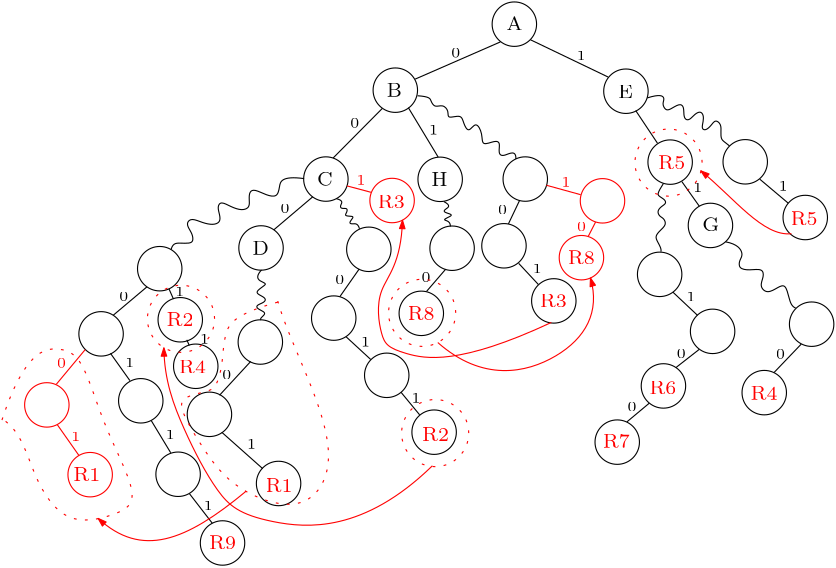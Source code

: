 <?xml version="1.0"?>
<!DOCTYPE ipe SYSTEM "ipe.dtd">
<ipe version="70218" creator="Ipe 7.2.28">
<info created="D:20241121153112" modified="D:20241121154730"/>
<ipestyle name="basic">
<symbol name="arrow/arc(spx)">
<path stroke="sym-stroke" fill="sym-stroke" pen="sym-pen">
0 0 m
-1 0.333 l
-1 -0.333 l
h
</path>
</symbol>
<symbol name="arrow/farc(spx)">
<path stroke="sym-stroke" fill="white" pen="sym-pen">
0 0 m
-1 0.333 l
-1 -0.333 l
h
</path>
</symbol>
<symbol name="arrow/ptarc(spx)">
<path stroke="sym-stroke" fill="sym-stroke" pen="sym-pen">
0 0 m
-1 0.333 l
-0.8 0 l
-1 -0.333 l
h
</path>
</symbol>
<symbol name="arrow/fptarc(spx)">
<path stroke="sym-stroke" fill="white" pen="sym-pen">
0 0 m
-1 0.333 l
-0.8 0 l
-1 -0.333 l
h
</path>
</symbol>
<symbol name="mark/circle(sx)" transformations="translations">
<path fill="sym-stroke">
0.6 0 0 0.6 0 0 e
0.4 0 0 0.4 0 0 e
</path>
</symbol>
<symbol name="mark/disk(sx)" transformations="translations">
<path fill="sym-stroke">
0.6 0 0 0.6 0 0 e
</path>
</symbol>
<symbol name="mark/fdisk(sfx)" transformations="translations">
<group>
<path fill="sym-fill">
0.5 0 0 0.5 0 0 e
</path>
<path fill="sym-stroke" fillrule="eofill">
0.6 0 0 0.6 0 0 e
0.4 0 0 0.4 0 0 e
</path>
</group>
</symbol>
<symbol name="mark/box(sx)" transformations="translations">
<path fill="sym-stroke" fillrule="eofill">
-0.6 -0.6 m
0.6 -0.6 l
0.6 0.6 l
-0.6 0.6 l
h
-0.4 -0.4 m
0.4 -0.4 l
0.4 0.4 l
-0.4 0.4 l
h
</path>
</symbol>
<symbol name="mark/square(sx)" transformations="translations">
<path fill="sym-stroke">
-0.6 -0.6 m
0.6 -0.6 l
0.6 0.6 l
-0.6 0.6 l
h
</path>
</symbol>
<symbol name="mark/fsquare(sfx)" transformations="translations">
<group>
<path fill="sym-fill">
-0.5 -0.5 m
0.5 -0.5 l
0.5 0.5 l
-0.5 0.5 l
h
</path>
<path fill="sym-stroke" fillrule="eofill">
-0.6 -0.6 m
0.6 -0.6 l
0.6 0.6 l
-0.6 0.6 l
h
-0.4 -0.4 m
0.4 -0.4 l
0.4 0.4 l
-0.4 0.4 l
h
</path>
</group>
</symbol>
<symbol name="mark/cross(sx)" transformations="translations">
<group>
<path fill="sym-stroke">
-0.43 -0.57 m
0.57 0.43 l
0.43 0.57 l
-0.57 -0.43 l
h
</path>
<path fill="sym-stroke">
-0.43 0.57 m
0.57 -0.43 l
0.43 -0.57 l
-0.57 0.43 l
h
</path>
</group>
</symbol>
<symbol name="arrow/fnormal(spx)">
<path stroke="sym-stroke" fill="white" pen="sym-pen">
0 0 m
-1 0.333 l
-1 -0.333 l
h
</path>
</symbol>
<symbol name="arrow/pointed(spx)">
<path stroke="sym-stroke" fill="sym-stroke" pen="sym-pen">
0 0 m
-1 0.333 l
-0.8 0 l
-1 -0.333 l
h
</path>
</symbol>
<symbol name="arrow/fpointed(spx)">
<path stroke="sym-stroke" fill="white" pen="sym-pen">
0 0 m
-1 0.333 l
-0.8 0 l
-1 -0.333 l
h
</path>
</symbol>
<symbol name="arrow/linear(spx)">
<path stroke="sym-stroke" pen="sym-pen">
-1 0.333 m
0 0 l
-1 -0.333 l
</path>
</symbol>
<symbol name="arrow/fdouble(spx)">
<path stroke="sym-stroke" fill="white" pen="sym-pen">
0 0 m
-1 0.333 l
-1 -0.333 l
h
-1 0 m
-2 0.333 l
-2 -0.333 l
h
</path>
</symbol>
<symbol name="arrow/double(spx)">
<path stroke="sym-stroke" fill="sym-stroke" pen="sym-pen">
0 0 m
-1 0.333 l
-1 -0.333 l
h
-1 0 m
-2 0.333 l
-2 -0.333 l
h
</path>
</symbol>
<symbol name="arrow/mid-normal(spx)">
<path stroke="sym-stroke" fill="sym-stroke" pen="sym-pen">
0.5 0 m
-0.5 0.333 l
-0.5 -0.333 l
h
</path>
</symbol>
<symbol name="arrow/mid-fnormal(spx)">
<path stroke="sym-stroke" fill="white" pen="sym-pen">
0.5 0 m
-0.5 0.333 l
-0.5 -0.333 l
h
</path>
</symbol>
<symbol name="arrow/mid-pointed(spx)">
<path stroke="sym-stroke" fill="sym-stroke" pen="sym-pen">
0.5 0 m
-0.5 0.333 l
-0.3 0 l
-0.5 -0.333 l
h
</path>
</symbol>
<symbol name="arrow/mid-fpointed(spx)">
<path stroke="sym-stroke" fill="white" pen="sym-pen">
0.5 0 m
-0.5 0.333 l
-0.3 0 l
-0.5 -0.333 l
h
</path>
</symbol>
<symbol name="arrow/mid-double(spx)">
<path stroke="sym-stroke" fill="sym-stroke" pen="sym-pen">
1 0 m
0 0.333 l
0 -0.333 l
h
0 0 m
-1 0.333 l
-1 -0.333 l
h
</path>
</symbol>
<symbol name="arrow/mid-fdouble(spx)">
<path stroke="sym-stroke" fill="white" pen="sym-pen">
1 0 m
0 0.333 l
0 -0.333 l
h
0 0 m
-1 0.333 l
-1 -0.333 l
h
</path>
</symbol>
<anglesize name="22.5 deg" value="22.5"/>
<anglesize name="30 deg" value="30"/>
<anglesize name="45 deg" value="45"/>
<anglesize name="60 deg" value="60"/>
<anglesize name="90 deg" value="90"/>
<arrowsize name="large" value="10"/>
<arrowsize name="small" value="5"/>
<arrowsize name="tiny" value="3"/>
<color name="blue" value="0 0 1"/>
<color name="brown" value="0.647 0.165 0.165"/>
<color name="darkblue" value="0 0 0.545"/>
<color name="darkcyan" value="0 0.545 0.545"/>
<color name="darkgray" value="0.663"/>
<color name="darkgreen" value="0 0.392 0"/>
<color name="darkmagenta" value="0.545 0 0.545"/>
<color name="darkorange" value="1 0.549 0"/>
<color name="darkred" value="0.545 0 0"/>
<color name="gold" value="1 0.843 0"/>
<color name="gray" value="0.745"/>
<color name="green" value="0 1 0"/>
<color name="lightblue" value="0.678 0.847 0.902"/>
<color name="lightcyan" value="0.878 1 1"/>
<color name="lightgray" value="0.827"/>
<color name="lightgreen" value="0.565 0.933 0.565"/>
<color name="lightyellow" value="1 1 0.878"/>
<color name="navy" value="0 0 0.502"/>
<color name="orange" value="1 0.647 0"/>
<color name="pink" value="1 0.753 0.796"/>
<color name="purple" value="0.627 0.125 0.941"/>
<color name="red" value="1 0 0"/>
<color name="seagreen" value="0.18 0.545 0.341"/>
<color name="turquoise" value="0.251 0.878 0.816"/>
<color name="violet" value="0.933 0.51 0.933"/>
<color name="yellow" value="1 1 0"/>
<dashstyle name="dash dot dotted" value="[4 2 1 2 1 2] 0"/>
<dashstyle name="dash dotted" value="[4 2 1 2] 0"/>
<dashstyle name="dashed" value="[4] 0"/>
<dashstyle name="dotted" value="[1 3] 0"/>
<gridsize name="10 pts (~3.5 mm)" value="10"/>
<gridsize name="14 pts (~5 mm)" value="14"/>
<gridsize name="16 pts (~6 mm)" value="16"/>
<gridsize name="20 pts (~7 mm)" value="20"/>
<gridsize name="28 pts (~10 mm)" value="28"/>
<gridsize name="32 pts (~12 mm)" value="32"/>
<gridsize name="4 pts" value="4"/>
<gridsize name="56 pts (~20 mm)" value="56"/>
<gridsize name="8 pts (~3 mm)" value="8"/>
<opacity name="10%" value="0.1"/>
<opacity name="30%" value="0.3"/>
<opacity name="50%" value="0.5"/>
<opacity name="75%" value="0.75"/>
<pen name="fat" value="1.2"/>
<pen name="heavier" value="0.8"/>
<pen name="ultrafat" value="2"/>
<symbolsize name="large" value="5"/>
<symbolsize name="small" value="2"/>
<symbolsize name="tiny" value="1.1"/>
<textsize name="Huge" value="\Huge"/>
<textsize name="LARGE" value="\LARGE"/>
<textsize name="Large" value="\Large"/>
<textsize name="footnote" value="\footnotesize"/>
<textsize name="huge" value="\huge"/>
<textsize name="large" value="\large"/>
<textsize name="script" value="\scriptsize"/>
<textsize name="small" value="\small"/>
<textsize name="tiny" value="\tiny"/>
<textstyle name="center" begin="\begin{center}" end="\end{center}"/>
<textstyle name="item" begin="\begin{itemize}\item{}" end="\end{itemize}"/>
<textstyle name="itemize" begin="\begin{itemize}" end="\end{itemize}"/>
<tiling name="falling" angle="-60" step="4" width="1"/>
<tiling name="rising" angle="30" step="4" width="1"/>
</ipestyle>
<page>
<layer name="alpha"/>
<view layers="alpha" active="alpha"/>
<path layer="alpha" matrix="1 0 0 1 52.071 41.427" stroke="black">
8 0 0 8 232 672 e
</path>
<path matrix="1 0 0 1 9.217 17.6658" stroke="black">
8 0 0 8 232 672 e
</path>
<path matrix="1 0 0 1 92.2358 17.2868" stroke="black">
8 0 0 8 232 672 e
</path>
<text matrix="1 0 0 1 50.9338 39.1525" transformations="translations" pos="230.174 672.121" stroke="black" type="label" width="5.881" height="4.765" depth="0" valign="baseline" size="script">A</text>
<text matrix="1 0 0 1 7.8453 15.1438" transformations="translations" pos="230.174 672.121" stroke="black" type="label" width="5.569" height="4.765" depth="0" valign="baseline" size="script">B</text>
<text matrix="1 0 0 1 91.2432 14.6384" transformations="translations" pos="230.174 672.121" stroke="black" type="label" width="5.355" height="4.765" depth="0" valign="baseline" size="script">E</text>
<path matrix="1 0 0 1 -15.7803 -14.3343" stroke="black">
8 0 0 8 232 672 e
</path>
<text matrix="1 0 0 1 -17.152 -16.8563" transformations="translations" pos="230.174 672.121" stroke="black" type="label" width="5.687" height="4.765" depth="0" valign="baseline" size="script">C</text>
<path matrix="1 0 0 1 25.3626 -14.4316" stroke="black">
8 0 0 8 232 672 e
</path>
<text matrix="1 0 0 1 23.9909 -16.9536" transformations="translations" pos="230.174 672.121" stroke="black" type="label" width="5.881" height="4.765" depth="0" valign="baseline" size="script">H</text>
<path matrix="1 0 0 1 52.071 41.427" stroke="black">
226.972 665.617 m
196.276 652.215 l
</path>
<path matrix="1 0 0 1 52.071 41.427" stroke="black">
237.828 666.365 m
265.754 652.964 l
</path>
<path matrix="1 0 0 1 52.071 41.427" stroke="black">
184.471 641.676 m
166.772 623.843 l
</path>
<path matrix="1 0 0 1 52.071 41.427" stroke="black">
193.831 641.942 m
204.566 624.154 l
</path>
<text matrix="1 0 0 1 52.7625 39.6405" transformations="translations" pos="208.458 661.775" stroke="black" type="label" width="3.39" height="3.21" depth="0" valign="baseline" size="tiny">0</text>
<text matrix="1 0 0 1 97.9437 38.6611" transformations="translations" pos="208.458 661.775" stroke="black" type="label" width="3.39" height="3.21" depth="0" valign="baseline" size="tiny">1</text>
<path matrix="1 0 0 1 -39.124 -39.137" stroke="black">
8 0 0 8 232 672 e
</path>
<text matrix="1 0 0 1 -40.4957 -41.659" transformations="translations" pos="230.174 672.121" stroke="black" type="label" width="5.998" height="4.765" depth="0" valign="baseline" size="script">D</text>
<path matrix="1 0 0 1 -0.3155 -39.6234" stroke="black">
8 0 0 8 232 672 e
</path>
<path matrix="1 0 0 1 56.0003 -14.3345" stroke="black">
8 0 0 8 232 672 e
</path>
<path matrix="1 0 0 1 52.071 41.427" stroke="black">
197.15 646.228 m
201.527 645.936
201.819 644.477
203.278 641.851
206.293 643.213
208.53 640.684
207.655 637.766
213.004 639.614
213.588 636.501
215.533 632.514
218.159 637.377
220.688 632.416
220.104 627.942
225.259 630.276
227.01 629.304
226.135 625.608
227.788 623.857
232.652 626.872
232.554 623.468 c
</path>
<path matrix="1 0 0 1 48.333 -38.3597" stroke="black">
8 0 0 8 232 672 e
</path>
<path matrix="1 0 0 1 66.2762 -58.1983" stroke="black">
8 0 0 8 232 672 e
</path>
<path matrix="1 0 0 1 52.071 41.427" stroke="black">
233.852 608.483 m
229.86 600.1 l
</path>
<path matrix="1 0 0 1 52.071 41.427" stroke="black">
233.541 585.901 m
240.654 578.265 l
</path>
<path matrix="1 0 0 1 29.6583 -39.2351" stroke="black">
8 0 0 8 232 672 e
</path>
<path matrix="1 0 0 1 52.071 41.427" stroke="black">
206.635 608.12 m
209.455 606.661
206.732 605.299
206.538 604.327
208.775 603.743
209.747 603.16
207.705 602.284
206.44 601.506
207.802 601.312
208.969 600.436
208.969 599.172 c
</path>
<path matrix="1 0 0 1 18.5706 -62.676" stroke="black">
8 0 0 8 232 672 e
</path>
<text matrix="1 0 0 1 50.7455 37.9116" transformations="translations" pos="194.858 568.999" stroke="red" type="label" width="9.755" height="4.765" depth="0" valign="baseline" size="script">R8</text>
<path matrix="1 0 0 1 52.071 41.427" stroke="black">
207.297 583.819 m
200.377 575.79 l
</path>
<text matrix="1 0 0 1 98.3521 42.508" transformations="translations" pos="194.858 568.999" stroke="red" type="label" width="9.755" height="4.765" depth="0" valign="baseline" size="script">R3</text>
<path matrix="1 0 0 1 52.071 41.427" stroke="black">
159.425 609.862 m
145.364 597.933 l
</path>
<path matrix="1 0 0 1 52.071 41.427" stroke="black">
167.982 609.158 m
170.577 608.51
169.109 606.7
169.587 605.437
172.011 605.915
171.738 604.241
170.714 602.91
173.548 602.876
174.265 602.568
172.25 600.383
173.616 599.939
175.699 600.383
176.245 598.334 c
</path>
<path matrix="1 0 0 1 -12.9513 -64.39" stroke="black">
8 0 0 8 232 672 e
</path>
<path matrix="1 0 0 1 6.1292 -84.987" stroke="black">
8 0 0 8 232 672 e
</path>
<path matrix="1 0 0 1 23.1878 -105.457" stroke="black">
8 0 0 8 232 672 e
</path>
<path matrix="1 0 0 1 52.071 41.427" stroke="black">
176.159 583.884 m
169.185 573.914 l
</path>
<path matrix="1 0 0 1 52.071 41.427" stroke="black">
171.375 559.506 m
180.308 551.265 l
</path>
<path matrix="1 0 0 1 52.071 41.427" stroke="black">
191.208 539.469 m
197.907 531.351 l
</path>
<text matrix="1 0 0 1 55.9347 -5.6541" transformations="translations" pos="194.858 568.999" stroke="red" type="label" width="9.755" height="4.765" depth="0" valign="baseline" size="script">R2</text>
<path matrix="1 0 0 1 -39.3769 -73.002" stroke="black">
8 0 0 8 232 672 e
</path>
<path matrix="1 0 0 1 -57.699 -99.032" stroke="black">
8 0 0 8 232 672 e
</path>
<path matrix="1 0 0 1 -32.8061 -123.925" stroke="black">
8 0 0 8 232 672 e
</path>
<path matrix="1 0 0 1 52.071 41.427" stroke="black">
140.978 583.529 m
138.212 580.475
142.476 578.804
142.592 578.227
139.192 576.037
139.307 574.827
142.707 573.444
142.188 571.831
139.134 570.908
139.192 569.641
142.015 568.488
142.419 567.451
140.229 565.952
140.805 565.491 c
</path>
<path matrix="1 0 0 1 52.071 41.427" stroke="black">
136.971 550.459 m
125.964 538.53 l
h
</path>
<path matrix="1 0 0 1 52.071 41.427" stroke="black">
126.771 524.987 m
141.294 512.078 l
h
</path>
<text matrix="1 0 0 1 -0.3683 -23.9953" transformations="translations" pos="194.858 568.999" stroke="red" type="label" width="9.755" height="4.765" depth="0" valign="baseline" size="script">R1</text>
<path matrix="1 0 0 1 -75.593 -46.6012" stroke="black">
8 0 0 8 232 672 e
</path>
<path matrix="1 0 0 1 -96.706 -70.061" stroke="black">
8 0 0 8 232 672 e
</path>
<path matrix="1 0 0 1 -82.417 -94.16" stroke="black">
8 0 0 8 232 672 e
</path>
<path matrix="1 0 0 1 -68.981 -120.605" stroke="black">
8 0 0 8 232 672 e
</path>
<path matrix="1 0 0 1 -52.986 -145.344" stroke="black">
8 0 0 8 232 672 e
</path>
<path matrix="1 0 0 1 52.071 41.427" stroke="black">
156.308 616.403 m
147.998 617.526
147.474 612.884
146.575 609.664
142.832 610.338
138.415 612.659
136.618 611.761
136.468 609.065
136.842 605.996
133.997 604.798
129.954 606.22
126.361 608.317
125.013 606.295
125.986 603.301
126.211 600.68
123.591 599.632
119.772 600.456
115.804 602.252
114.007 600.605
114.606 598.659
116.104 596.488
116.478 593.792
115.056 593.044
111.761 593.193
109.291 593.193
108.542 591.471
108.467 590.872 c
</path>
<path matrix="1 0 0 1 52.071 41.427" stroke="black">
99.7504 577.455 m
87.6403 567.253 l
</path>
<path matrix="1 0 0 1 52.071 41.427" stroke="black">
86.5971 553.497 m
93.6001 543.673 l
</path>
<path matrix="1 0 0 1 52.071 41.427" stroke="black">
101.284 529.278 m
108.287 517.704 l
</path>
<path matrix="1 0 0 1 52.071 41.427" stroke="black">
114.998 503.017 m
123.266 492.318 l
</path>
<text matrix="1 0 0 1 -20.7126 -44.5925" transformations="translations" pos="194.858 568.999" stroke="red" type="label" width="9.755" height="4.765" depth="0" valign="baseline" size="script">R9</text>
<text matrix="1 0 0 1 16.4835 14.3594" transformations="translations" pos="208.458 661.775" stroke="black" type="label" width="3.39" height="3.21" depth="0" valign="baseline" size="tiny">0</text>
<text matrix="1 0 0 1 -8.633 -16.3386" transformations="translations" pos="208.458 661.775" stroke="black" type="label" width="3.39" height="3.21" depth="0" valign="baseline" size="tiny">0</text>
<text matrix="1 0 0 1 11.0662 -41.9475" transformations="translations" pos="208.458 661.775" stroke="black" type="label" width="3.39" height="3.21" depth="0" valign="baseline" size="tiny">0</text>
<text matrix="1 0 0 1 -29.6455 -76.257" transformations="translations" pos="208.458 661.775" stroke="black" type="label" width="3.39" height="3.21" depth="0" valign="baseline" size="tiny">0</text>
<text matrix="1 0 0 1 -66.746 -48.0214" transformations="translations" pos="208.458 661.775" stroke="black" type="label" width="3.39" height="3.21" depth="0" valign="baseline" size="tiny">0</text>
<text matrix="1 0 0 1 42.0925 -41.1267" transformations="translations" pos="208.458 661.775" stroke="black" type="label" width="3.39" height="3.21" depth="0" valign="baseline" size="tiny">0</text>
<text matrix="1 0 0 1 69.6714 -16.831" transformations="translations" pos="208.458 661.775" stroke="black" type="label" width="3.39" height="3.21" depth="0" valign="baseline" size="tiny">0</text>
<text matrix="1 0 0 1 44.7559 11.9032" transformations="translations" pos="208.458 661.775" stroke="black" type="label" width="3.39" height="3.21" depth="0" valign="baseline" size="tiny">1</text>
<text matrix="1 0 0 1 82.1844 -38.0014" transformations="translations" pos="208.458 661.775" stroke="black" type="label" width="3.39" height="3.21" depth="0" valign="baseline" size="tiny">1</text>
<text matrix="1 0 0 1 20.296 -64.431" transformations="translations" pos="208.458 661.775" stroke="black" type="label" width="3.39" height="3.21" depth="0" valign="baseline" size="tiny">1</text>
<text matrix="1 0 0 1 38.5178 -84.623" transformations="translations" pos="208.458 661.775" stroke="black" type="label" width="3.39" height="3.21" depth="0" valign="baseline" size="tiny">1</text>
<text matrix="1 0 0 1 -64.575 -71.818" transformations="translations" pos="208.458 661.775" stroke="black" type="label" width="3.39" height="3.21" depth="0" valign="baseline" size="tiny">1</text>
<text matrix="1 0 0 1 -49.964 -97.756" transformations="translations" pos="208.458 661.775" stroke="black" type="label" width="3.39" height="3.21" depth="0" valign="baseline" size="tiny">1</text>
<text matrix="1 0 0 1 -36.3392 -123.365" transformations="translations" pos="208.458 661.775" stroke="black" type="label" width="3.39" height="3.21" depth="0" valign="baseline" size="tiny">1</text>
<text matrix="1 0 0 1 -20.744 -101.203" transformations="translations" pos="208.458 661.775" stroke="black" type="label" width="3.39" height="3.21" depth="0" valign="baseline" size="tiny">1</text>
<path matrix="1 0 0 1 108.157 -8.2383" stroke="black">
8 0 0 8 232 672 e
</path>
<text matrix="1 0 0 1 105.648 -10.8867" transformations="translations" pos="230.174 672.121" stroke="red" type="label" width="9.755" height="4.765" depth="0" valign="baseline" size="script">R5</text>
<path matrix="1 0 0 1 52.071 41.427" stroke="black">
275.691 640.884 m
283.528 629.127 l
</path>
<path matrix="1 0 0 1 135.185 -8.1229" stroke="black">
8 0 0 8 232 672 e
</path>
<path matrix="1 0 0 1 156.796 -28.1778" stroke="black">
8 0 0 8 232 672 e
</path>
<path matrix="1 0 0 1 122.663 -31.0333" stroke="black">
8 0 0 8 232 672 e
</path>
<path matrix="1 0 0 1 104.377 -48.6381" stroke="black">
8 0 0 8 232 672 e
</path>
<path matrix="1 0 0 1 123.441 -69.161" stroke="black">
8 0 0 8 232 672 e
</path>
<path matrix="1 0 0 1 105.739 -88.808" stroke="black">
8 0 0 8 232 672 e
</path>
<path matrix="1 0 0 1 89.1065 -109.039" stroke="black">
8 0 0 8 232 672 e
</path>
<path matrix="1 0 0 1 52.071 41.427" stroke="black">
279.835 645.449 m
284.388 646.89
286.463 645.507
285.08 643.432
286.405 640.954
287.961 641.127
291.477 643.547
293.09 642.395
292.917 639.225
293.551 637.554
295.107 637.439
296.951 639.686
299.026 640.724
300.121 639.283
300.063 637.093
299.314 634.327
300.812 633.635
302.829 635.422
304.328 637.785
306.518 635.998
306.345 633.174
306.345 630.35
307.613 629.659
309.457 628.16 c
</path>
<path matrix="1 0 0 1 52.071 41.427" stroke="black">
292.317 615.296 m
298.585 606.461 l
</path>
<path matrix="1 0 0 1 52.071 41.427" stroke="black">
285.676 614.667 m
283.414 611.163
283.725 610.142
286.253 608.9
286.697 607.392
284.967 606.461
283.325 604.686
284.257 602.734
285.765 602.202
286.874 599.851
284.346 597.633
282.66 595.637
283.414 593.818
285.055 591.024
284.745 590.092 c
</path>
<path matrix="1 0 0 1 52.071 41.427" stroke="black">
289.1 575.497 m
297.917 567.199 l
</path>
<path matrix="1 0 0 1 52.071 41.427" stroke="black">
298.551 554.924 m
290.137 548.354 l
</path>
<path matrix="1 0 0 1 52.071 41.427" stroke="black">
280.571 535.56 m
272.503 528.818 l
</path>
<path matrix="1 0 0 1 159.091 -66.581" stroke="black">
8 0 0 8 232 672 e
</path>
<path matrix="1 0 0 1 142.032 -91.221" stroke="black">
8 0 0 8 232 672 e
</path>
<path matrix="1 0 0 1 52.071 41.427" stroke="black">
308.045 593.641 m
312.367 592.834
314.73 589.146
313.001 587.244
312.655 583.96
316.516 583.326
321.472 584.132
321.876 581.078
320.147 577.62
323.028 574.797
327.005 577.39
329.656 578.485
330.866 573.413
331.788 570.359
333.286 569.783 c
</path>
<path matrix="1 0 0 1 52.071 41.427" stroke="black">
335.288 556.841 m
325.484 546.594 l
</path>
<path matrix="1 0 0 1 52.071 41.427" stroke="black">
320.341 616.199 m
330.599 607.555 l
</path>
<text matrix="1 0 0 1 133.947 -68.592" transformations="translations" pos="208.458 661.775" stroke="black" type="label" width="3.39" height="3.21" depth="0" valign="baseline" size="tiny">0</text>
<text matrix="1 0 0 1 116.244 -87.753" transformations="translations" pos="208.458 661.775" stroke="black" type="label" width="3.39" height="3.21" depth="0" valign="baseline" size="tiny">0</text>
<text matrix="1 0 0 1 170.666 -8.2881" transformations="translations" pos="208.458 661.775" stroke="black" type="label" width="3.39" height="3.21" depth="0" valign="baseline" size="tiny">1</text>
<text matrix="1 0 0 1 139.969 -8.7806" transformations="translations" pos="208.458 661.775" stroke="black" type="label" width="3.39" height="3.21" depth="0" valign="baseline" size="tiny">1</text>
<text matrix="1 0 0 1 137.506 -48.179" transformations="translations" pos="208.458 661.775" stroke="black" type="label" width="3.39" height="3.21" depth="0" valign="baseline" size="tiny">1</text>
<text matrix="1 0 0 1 169.733 -68.756" transformations="translations" pos="208.458 661.775" stroke="black" type="label" width="3.39" height="3.21" depth="0" valign="baseline" size="tiny">0</text>
<text matrix="1 0 0 1 188.64 72.0567" transformations="translations" pos="194.858 568.999" stroke="red" type="label" width="9.755" height="4.765" depth="0" valign="baseline" size="script">R5</text>
<text matrix="1 0 0 1 174.194 9.1834" transformations="translations" pos="194.858 568.999" stroke="red" type="label" width="12.44" height="4.765" depth="0" valign="baseline" size="script">R4
</text>
<text matrix="1 0 0 1 137.75 11.1533" transformations="translations" pos="194.858 568.999" stroke="red" type="label" width="9.755" height="4.765" depth="0" valign="baseline" size="script">R6</text>
<text matrix="1 0 0 1 121.006 -8.0534" transformations="translations" pos="194.858 568.999" stroke="red" type="label" width="9.755" height="4.765" depth="0" valign="baseline" size="script">R7</text>
<text matrix="1 0 0 1 121.502 -33.2058" transformations="translations" pos="230.174 672.121" stroke="black" type="label" width="6.164" height="4.765" depth="0" valign="baseline" size="script">G</text>
<path matrix="1 0 0 1 -1.31328 -0.98496" stroke="red" dash="dotted">
12.0822 0 0 12.0822 252.184 610.491 e
</path>
<path matrix="1 0 0 1 8.05642 -22.0582" stroke="red">
8 0 0 8 232 672 e
</path>
<path stroke="red">
223.805 655.208 m
232.455 652.902 l
</path>
<text matrix="1 0 0 1 39.9733 78.142" transformations="translations" pos="194.858 568.999" stroke="red" type="label" width="9.755" height="4.765" depth="0" valign="baseline" size="script">R3</text>
<text matrix="1 0 0 1 18.7259 -6.16662" transformations="translations" pos="208.458 661.775" stroke="red" type="label" width="3.39" height="3.21" depth="0" valign="baseline" size="tiny">1</text>
<path stroke="red" arrow="normal/tiny">
297.383 606.042 m
264.15 590.499
239.763 595.301
236.098 599.85
233.445 618.551
243.301 627.144
243.806 642.813 c
</path>
<path matrix="1 0 0 1 83.7995 -22.169" stroke="red">
8 0 0 8 232 672 e
</path>
<path matrix="1 0 0 1 76.2179 -42.6394" stroke="red">
8 0 0 8 232 672 e
</path>
<path stroke="red">
295.612 655.431 m
307.944 652.031 l
</path>
<path stroke="red">
313.304 642.177 m
310.711 637.105 l
</path>
<text matrix="1 0 0 1 92.4526 -6.8474" transformations="translations" pos="208.458 661.775" stroke="red" type="label" width="3.39" height="3.21" depth="0" valign="baseline" size="tiny">1</text>
<text matrix="1 0 0 1 98.094 -22.8961" transformations="translations" pos="208.458 661.775" stroke="red" type="label" width="3.39" height="3.21" depth="0" valign="baseline" size="tiny">0</text>
<text matrix="1 0 0 1 108.448 58.0079" transformations="translations" pos="194.858 568.999" stroke="red" type="label" width="9.755" height="4.765" depth="0" valign="baseline" size="script">R8</text>
<path stroke="red" arrow="normal/tiny">
256.509 598.811 m
272.558 584.61
304.169 590.835
315.062 609.802
311.463 622.057 c
</path>
<path matrix="1 0 0 1 3.37851 -44.2784" stroke="red" dash="dotted">
12.0822 0 0 12.0822 252.184 610.491 e
</path>
<path matrix="1 0 0 1 -68.2061 -64.9872" stroke="black">
8 0 0 8 232 672 e
</path>
<path matrix="1 0 0 1 -62.6247 -81.7315" stroke="black">
8 0 0 8 232 672 e
</path>
<path stroke="black">
159.704 618.204 m
161.351 614.46 l
</path>
<path stroke="black">
166.142 599.786 m
167.041 597.765 l
</path>
<text matrix="1 0 0 1 -46.5314 -46.2876" transformations="translations" pos="208.458 661.775" stroke="black" type="label" width="3.39" height="3.21" depth="0" valign="baseline" size="tiny">1</text>
<text matrix="1 0 0 1 -37.6221 -63.3576" transformations="translations" pos="208.458 661.775" stroke="black" type="label" width="3.39" height="3.21" depth="0" valign="baseline" size="tiny">1</text>
<text matrix="1 0 0 1 -31.5676 18.6785" transformations="translations" pos="194.858 568.999" stroke="red" type="label" width="12.44" height="4.765" depth="0" valign="baseline" size="script">R4
</text>
<text matrix="1 0 0 1 -36.0434 35.7553" transformations="translations" pos="194.858 568.999" stroke="red" type="label" width="9.755" height="4.765" depth="0" valign="baseline" size="script">R2</text>
<path matrix="1 0 0 1 -88.123 -3.13273" stroke="red" dash="dotted">
12.0822 0 0 12.0822 252.184 610.491 e
</path>
<path stroke="red" arrow="normal/tiny">
254.567 554.454 m
229.8 530.319
188.986 533.478
177.361 543.461
164.725 567.343
158.028 585.286
157.901 596.911 c
</path>
<path stroke="red" dash="dotted">
198.899 613.355 m
183.231 609.059
179.313 601.983
179.187 590.989
176.786 582.65
174.006 581.26
164.15 579.238
163.645 574.563
172.237 560.031
182.978 545.626
207.871 536.655
220.001 552.955
213.683 578.985
201.3 604.889
198.899 613.734 c
</path>
<path matrix="1 0 0 1 -116.234 -95.6374" stroke="red">
8 0 0 8 232 672 e
</path>
<path matrix="1 0 0 1 -100.639 -120.754" stroke="red">
8 0 0 8 232 672 e
</path>
<path stroke="red">
129.562 596.266 m
119.156 583.763 l
</path>
<path stroke="red">
119.53 569.238 m
127.316 558.158 l
</path>
<text matrix="1 0 0 1 -84.0386 -98.4242" transformations="translations" pos="208.458 661.775" stroke="red" type="label" width="3.39" height="3.21" depth="0" valign="baseline" size="tiny">1</text>
<text matrix="1 0 0 1 -89.1276 -71.9944" transformations="translations" pos="208.458 661.775" stroke="red" type="label" width="3.39" height="3.21" depth="0" valign="baseline" size="tiny">0</text>
<text matrix="1 0 0 1 -69.5983 -20.0331" transformations="translations" pos="194.858 568.999" stroke="red" type="label" width="12.44" height="4.765" depth="0" valign="baseline" size="script">R1
</text>
<path stroke="red" dash="dotted">
99.6028 570.906 m
107.579 595.319
122.168 598.432
129.366 591.234
135.591 570.712
144.15 553.301
148.235 541.24
141.038 536.766
122.752 532.389
110.496 549.994
106.411 567.113
99.7001 571.295 c
</path>
<path stroke="red" arrow="normal/tiny">
187.53 545.326 m
165.645 527.137
149.889 521.107
134.229 535.502 c
</path>
<path matrix="1 0 0 1 87.3912 53.0972" stroke="red" dash="dotted">
12.0822 0 0 12.0822 252.184 610.491 e
</path>
<path stroke="red" arrow="normal/tiny">
383.813 637.995 m
373.578 636.858
363.343 650.758
351.212 660.614 c
</path>
</page>
</ipe>

